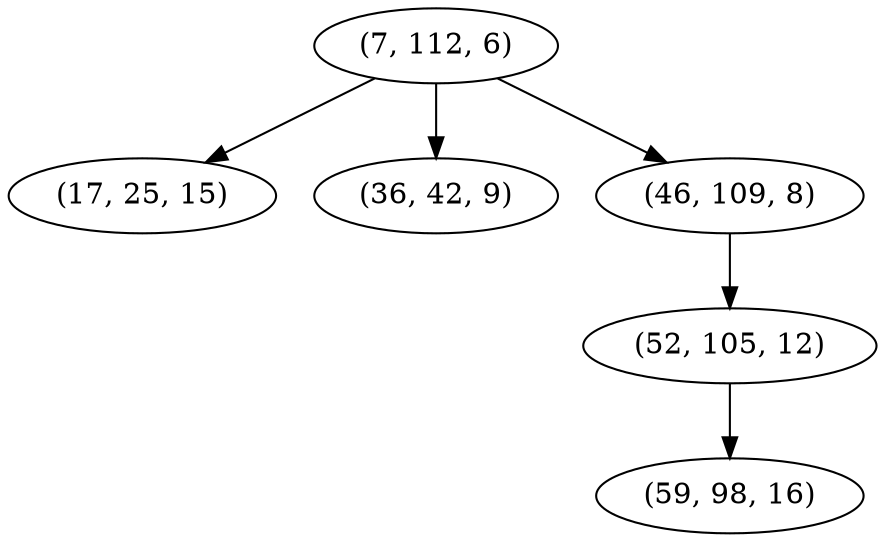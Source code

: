 digraph tree {
    "(7, 112, 6)";
    "(17, 25, 15)";
    "(36, 42, 9)";
    "(46, 109, 8)";
    "(52, 105, 12)";
    "(59, 98, 16)";
    "(7, 112, 6)" -> "(17, 25, 15)";
    "(7, 112, 6)" -> "(36, 42, 9)";
    "(7, 112, 6)" -> "(46, 109, 8)";
    "(46, 109, 8)" -> "(52, 105, 12)";
    "(52, 105, 12)" -> "(59, 98, 16)";
}
